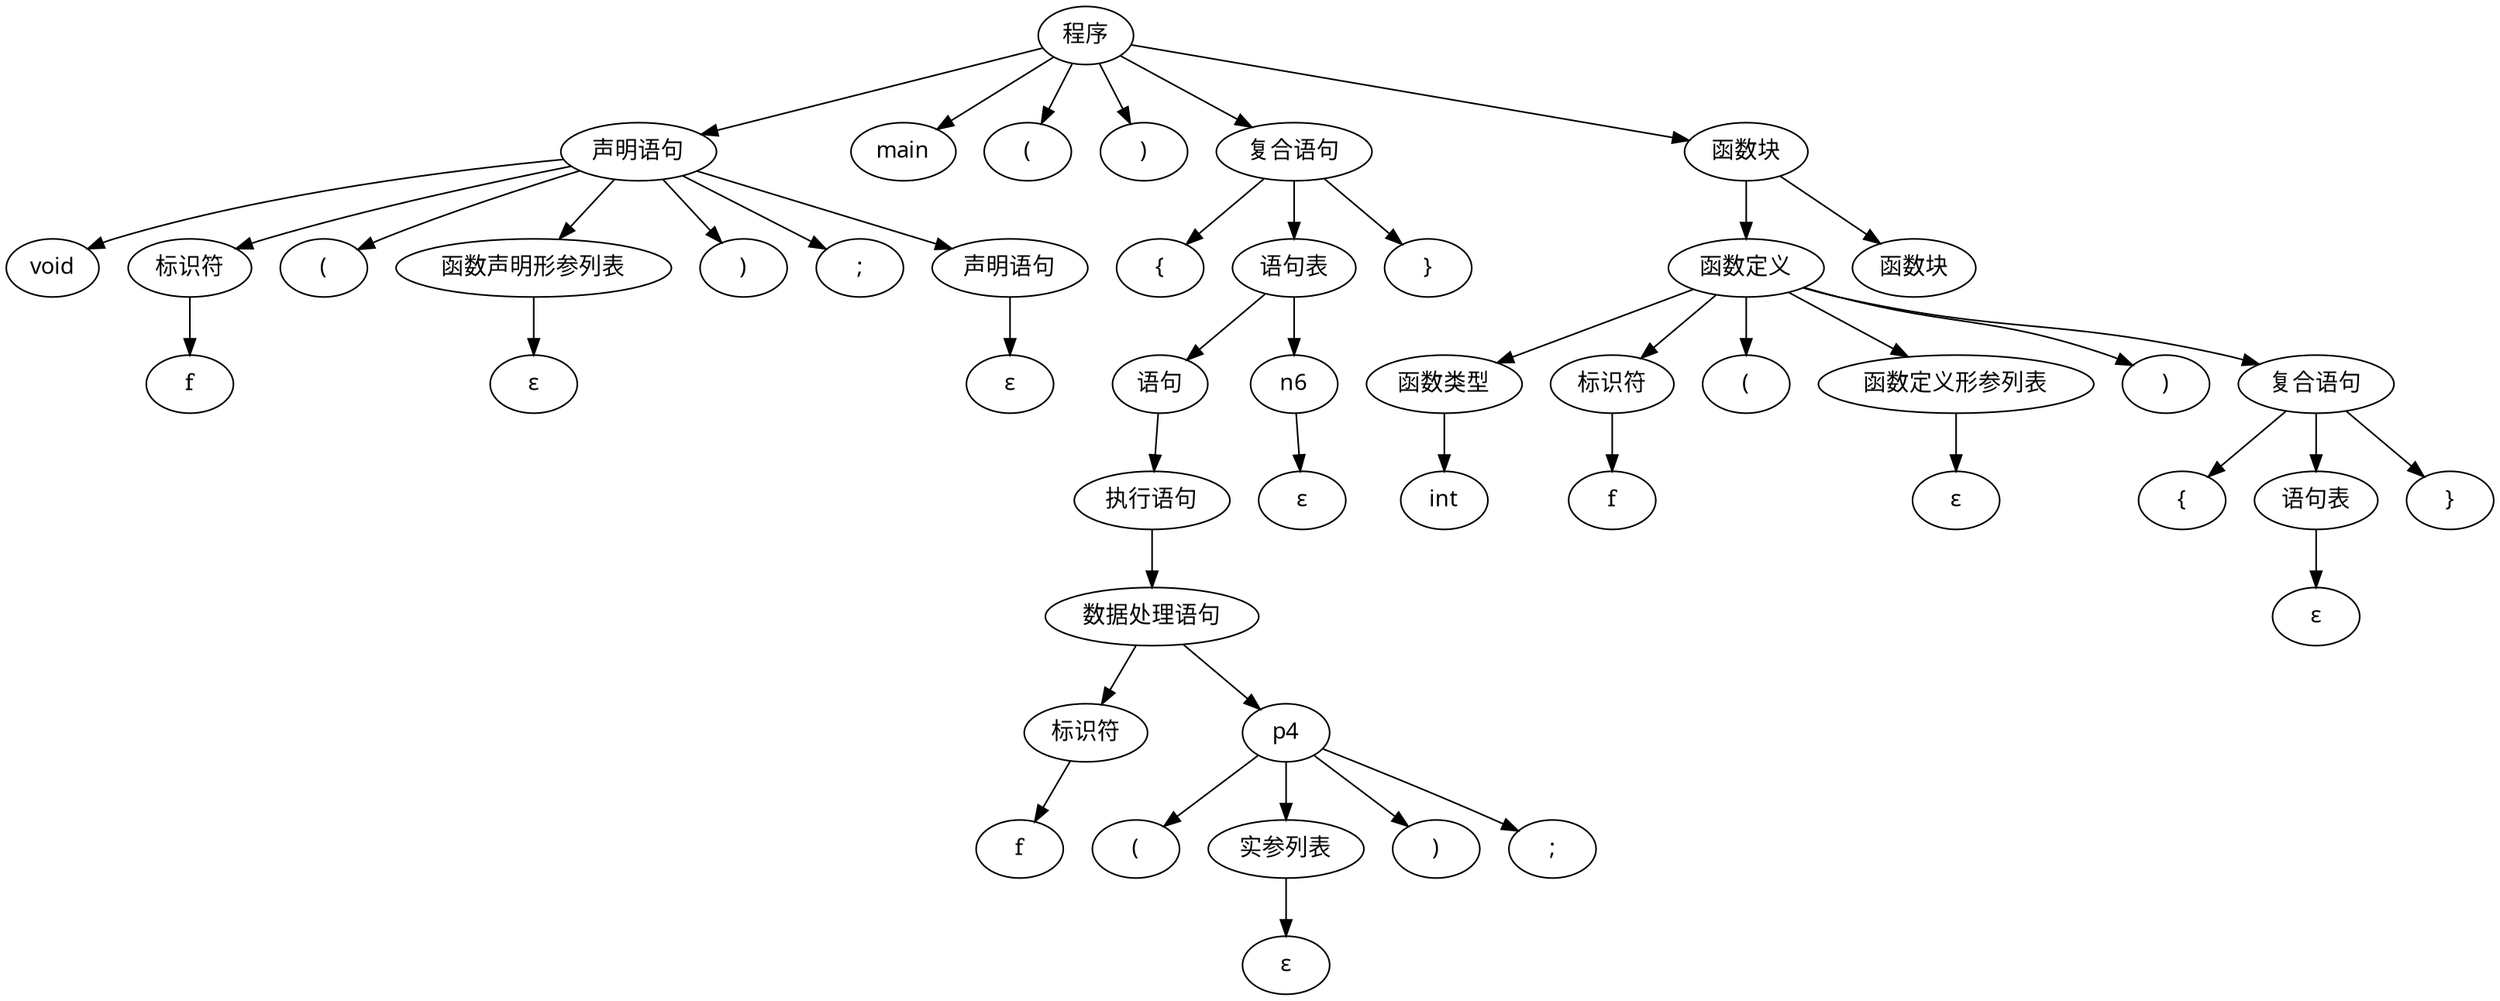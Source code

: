 // Syntax Tree
digraph "./Syntax_Tree/tree" {
	0 [label="程序" fontname=SimHei]
	1 [label="声明语句" fontname=SimHei]
	0 -> 1
	2 [label=void fontname=SimHei]
	1 -> 2
	3 [label="标识符" fontname=SimHei]
	1 -> 3
	4 [label=f]
	3 -> 4
	5 [label="(" fontname=SimHei]
	1 -> 5
	6 [label="函数声明形参列表" fontname=SimHei]
	1 -> 6
	7 [label="ε" fontname=SimHei]
	6 -> 7
	8 [label=")" fontname=SimHei]
	1 -> 8
	9 [label=";" fontname=SimHei]
	1 -> 9
	10 [label="声明语句" fontname=SimHei]
	1 -> 10
	11 [label="ε" fontname=SimHei]
	10 -> 11
	12 [label=main fontname=SimHei]
	0 -> 12
	13 [label="(" fontname=SimHei]
	0 -> 13
	14 [label=")" fontname=SimHei]
	0 -> 14
	15 [label="复合语句" fontname=SimHei]
	0 -> 15
	16 [label="{" fontname=SimHei]
	15 -> 16
	17 [label="语句表" fontname=SimHei]
	15 -> 17
	18 [label="语句" fontname=SimHei]
	17 -> 18
	19 [label="执行语句" fontname=SimHei]
	18 -> 19
	20 [label="数据处理语句" fontname=SimHei]
	19 -> 20
	21 [label="标识符" fontname=SimHei]
	20 -> 21
	22 [label=f]
	21 -> 22
	23 [label=p4 fontname=SimHei]
	20 -> 23
	24 [label="(" fontname=SimHei]
	23 -> 24
	25 [label="实参列表" fontname=SimHei]
	23 -> 25
	26 [label="ε" fontname=SimHei]
	25 -> 26
	27 [label=")" fontname=SimHei]
	23 -> 27
	28 [label=";" fontname=SimHei]
	23 -> 28
	29 [label=n6 fontname=SimHei]
	17 -> 29
	30 [label="ε" fontname=SimHei]
	29 -> 30
	31 [label="}" fontname=SimHei]
	15 -> 31
	32 [label="函数块" fontname=SimHei]
	0 -> 32
	33 [label="函数定义" fontname=SimHei]
	32 -> 33
	34 [label="函数类型" fontname=SimHei]
	33 -> 34
	35 [label=int fontname=SimHei]
	34 -> 35
	36 [label="标识符" fontname=SimHei]
	33 -> 36
	37 [label=f]
	36 -> 37
	38 [label="(" fontname=SimHei]
	33 -> 38
	39 [label="函数定义形参列表" fontname=SimHei]
	33 -> 39
	40 [label="ε" fontname=SimHei]
	39 -> 40
	41 [label=")" fontname=SimHei]
	33 -> 41
	42 [label="复合语句" fontname=SimHei]
	33 -> 42
	43 [label="{" fontname=SimHei]
	42 -> 43
	44 [label="语句表" fontname=SimHei]
	42 -> 44
	45 [label="ε" fontname=SimHei]
	44 -> 45
	46 [label="}" fontname=SimHei]
	42 -> 46
	47 [label="函数块" fontname=SimHei]
	32 -> 47
}
